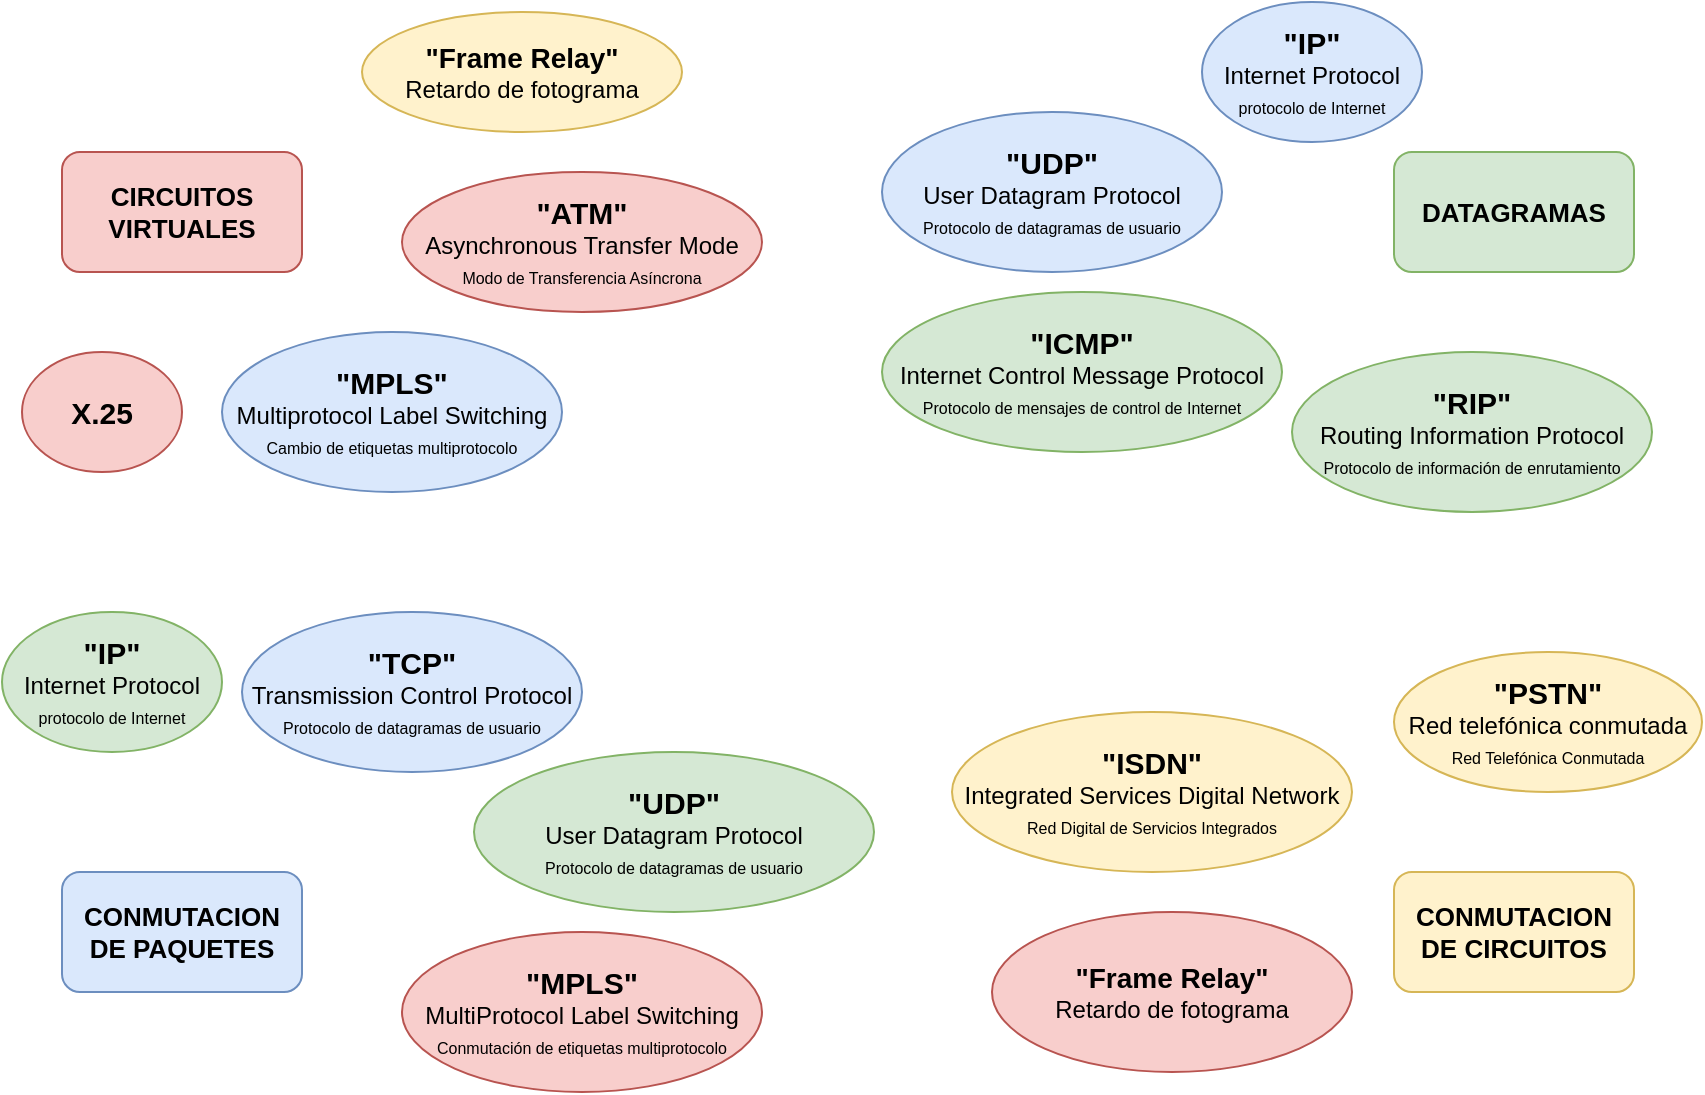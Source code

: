 <mxfile version="21.2.7" type="github">
  <diagram name="Página-1" id="kvOrPs9n3cCuiLqYlPqK">
    <mxGraphModel dx="1050" dy="619" grid="1" gridSize="10" guides="1" tooltips="1" connect="1" arrows="1" fold="1" page="1" pageScale="1" pageWidth="1169" pageHeight="827" math="0" shadow="0">
      <root>
        <mxCell id="0" />
        <mxCell id="1" parent="0" />
        <mxCell id="saOhNNOWypbbqMwhVQcl-1" value="DATAGRAMAS" style="rounded=1;whiteSpace=wrap;html=1;fillColor=#d5e8d4;strokeColor=#82b366;fontStyle=1;fontSize=13;" vertex="1" parent="1">
          <mxGeometry x="746" y="90" width="120" height="60" as="geometry" />
        </mxCell>
        <mxCell id="saOhNNOWypbbqMwhVQcl-2" value="CIRCUITOS VIRTUALES" style="rounded=1;whiteSpace=wrap;html=1;fillColor=#f8cecc;strokeColor=#b85450;fontStyle=1;fontSize=13;" vertex="1" parent="1">
          <mxGeometry x="80" y="90" width="120" height="60" as="geometry" />
        </mxCell>
        <mxCell id="saOhNNOWypbbqMwhVQcl-3" value="CONMUTACION DE PAQUETES" style="rounded=1;whiteSpace=wrap;html=1;fillColor=#dae8fc;strokeColor=#6c8ebf;fontStyle=1;fontSize=13;" vertex="1" parent="1">
          <mxGeometry x="80" y="450" width="120" height="60" as="geometry" />
        </mxCell>
        <mxCell id="saOhNNOWypbbqMwhVQcl-4" value="CONMUTACION DE CIRCUITOS" style="rounded=1;whiteSpace=wrap;html=1;fillColor=#fff2cc;strokeColor=#d6b656;fontStyle=1;fontSize=13;" vertex="1" parent="1">
          <mxGeometry x="746" y="450" width="120" height="60" as="geometry" />
        </mxCell>
        <mxCell id="saOhNNOWypbbqMwhVQcl-5" value="&lt;font style=&quot;border-color: var(--border-color); font-size: 14px;&quot;&gt;&lt;b&gt;&quot;Frame Relay&quot;&lt;/b&gt;&lt;/font&gt;&lt;br style=&quot;border-color: var(--border-color);&quot;&gt;&lt;font style=&quot;border-color: var(--border-color);&quot;&gt;Retardo de fotograma&lt;/font&gt;" style="ellipse;whiteSpace=wrap;html=1;fillColor=#fff2cc;strokeColor=#d6b656;" vertex="1" parent="1">
          <mxGeometry x="230" y="20" width="160" height="60" as="geometry" />
        </mxCell>
        <mxCell id="saOhNNOWypbbqMwhVQcl-6" value="&lt;font style=&quot;font-size: 15px;&quot;&gt;&lt;b&gt;&quot;ATM&quot;&lt;/b&gt;&lt;br&gt;&lt;/font&gt;Asynchronous Transfer Mode&lt;br&gt;&lt;font style=&quot;font-size: 8px;&quot;&gt;Modo de Transferencia Asíncrona&lt;/font&gt;" style="ellipse;whiteSpace=wrap;html=1;fillColor=#f8cecc;strokeColor=#b85450;" vertex="1" parent="1">
          <mxGeometry x="250" y="100" width="180" height="70" as="geometry" />
        </mxCell>
        <mxCell id="saOhNNOWypbbqMwhVQcl-7" value="&lt;b&gt;&lt;font style=&quot;font-size: 15px;&quot;&gt;X.25&lt;/font&gt;&lt;/b&gt;" style="ellipse;whiteSpace=wrap;html=1;fillColor=#f8cecc;strokeColor=#b85450;" vertex="1" parent="1">
          <mxGeometry x="60" y="190" width="80" height="60" as="geometry" />
        </mxCell>
        <mxCell id="saOhNNOWypbbqMwhVQcl-8" value="&lt;font style=&quot;font-size: 15px;&quot;&gt;&lt;b&gt;&quot;MPLS&quot;&lt;/b&gt;&lt;br&gt;&lt;/font&gt;&lt;font style=&quot;&quot;&gt;&lt;font style=&quot;font-size: 12px;&quot;&gt;Multiprotocol Label Switching&lt;/font&gt;&lt;br&gt;&lt;font style=&quot;font-size: 8px;&quot;&gt;Cambio de etiquetas multiprotocolo&lt;/font&gt;&lt;br&gt;&lt;/font&gt;" style="ellipse;whiteSpace=wrap;html=1;fillColor=#dae8fc;strokeColor=#6c8ebf;" vertex="1" parent="1">
          <mxGeometry x="160" y="180" width="170" height="80" as="geometry" />
        </mxCell>
        <mxCell id="saOhNNOWypbbqMwhVQcl-9" value="&lt;b&gt;&lt;font style=&quot;font-size: 15px;&quot;&gt;&quot;IP&quot;&lt;/font&gt;&lt;br&gt;&lt;/b&gt;Internet Protocol&lt;br&gt;&lt;font style=&quot;font-size: 8px;&quot;&gt;protocolo de Internet&lt;/font&gt;" style="ellipse;whiteSpace=wrap;html=1;fillColor=#dae8fc;strokeColor=#6c8ebf;" vertex="1" parent="1">
          <mxGeometry x="650" y="15" width="110" height="70" as="geometry" />
        </mxCell>
        <mxCell id="saOhNNOWypbbqMwhVQcl-10" value="&lt;b&gt;&lt;font style=&quot;font-size: 15px;&quot;&gt;&quot;UDP&quot;&lt;/font&gt;&lt;br&gt;&lt;/b&gt;User Datagram Protocol&lt;br&gt;&lt;font style=&quot;font-size: 8px;&quot;&gt;Protocolo de datagramas de usuario&lt;/font&gt;" style="ellipse;whiteSpace=wrap;html=1;fillColor=#dae8fc;strokeColor=#6c8ebf;" vertex="1" parent="1">
          <mxGeometry x="490" y="70" width="170" height="80" as="geometry" />
        </mxCell>
        <mxCell id="saOhNNOWypbbqMwhVQcl-11" value="&lt;font size=&quot;1&quot; style=&quot;border-color: var(--border-color);&quot;&gt;&lt;b style=&quot;font-size: 15px;&quot;&gt;&quot;ICMP&quot;&lt;/b&gt;&lt;/font&gt;&lt;br style=&quot;border-color: var(--border-color);&quot;&gt;Internet Control Message Protocol&lt;br style=&quot;border-color: var(--border-color);&quot;&gt;&lt;font style=&quot;border-color: var(--border-color); font-size: 8px;&quot;&gt;Protocolo de mensajes de control de Internet&lt;/font&gt;" style="ellipse;whiteSpace=wrap;html=1;fillColor=#d5e8d4;strokeColor=#82b366;" vertex="1" parent="1">
          <mxGeometry x="490" y="160" width="200" height="80" as="geometry" />
        </mxCell>
        <mxCell id="saOhNNOWypbbqMwhVQcl-12" value="&lt;font style=&quot;font-size: 15px;&quot;&gt;&lt;b&gt;&quot;RIP&quot;&lt;br&gt;&lt;/b&gt;&lt;/font&gt;&lt;font style=&quot;&quot;&gt;Routing Information Protocol&lt;br&gt;&lt;font style=&quot;font-size: 8px;&quot;&gt;Protocolo de información de enrutamiento&lt;/font&gt;&lt;br&gt;&lt;/font&gt;" style="ellipse;whiteSpace=wrap;html=1;fillColor=#d5e8d4;strokeColor=#82b366;" vertex="1" parent="1">
          <mxGeometry x="695" y="190" width="180" height="80" as="geometry" />
        </mxCell>
        <mxCell id="saOhNNOWypbbqMwhVQcl-13" value="&lt;font size=&quot;1&quot; style=&quot;&quot;&gt;&lt;b style=&quot;font-size: 15px;&quot;&gt;&quot;IP&quot;&lt;/b&gt;&lt;/font&gt;&lt;br&gt;Internet Protocol&lt;br&gt;&lt;font style=&quot;font-size: 8px;&quot;&gt;protocolo de Internet&lt;/font&gt;" style="ellipse;whiteSpace=wrap;html=1;fillColor=#d5e8d4;strokeColor=#82b366;" vertex="1" parent="1">
          <mxGeometry x="50" y="320" width="110" height="70" as="geometry" />
        </mxCell>
        <mxCell id="saOhNNOWypbbqMwhVQcl-14" value="&lt;b&gt;&lt;font style=&quot;font-size: 15px;&quot;&gt;&quot;TCP&quot;&lt;/font&gt;&lt;br&gt;&lt;/b&gt;Transmission Control Protocol&lt;br&gt;&lt;font style=&quot;font-size: 8px;&quot;&gt;Protocolo de datagramas de usuario&lt;/font&gt;" style="ellipse;whiteSpace=wrap;html=1;fillColor=#dae8fc;strokeColor=#6c8ebf;" vertex="1" parent="1">
          <mxGeometry x="170" y="320" width="170" height="80" as="geometry" />
        </mxCell>
        <mxCell id="saOhNNOWypbbqMwhVQcl-15" value="&lt;font style=&quot;font-size: 15px;&quot;&gt;&lt;font style=&quot;border-color: var(--border-color); font-size: 15px;&quot;&gt;&lt;b style=&quot;&quot;&gt;&quot;UDP&quot;&lt;/b&gt;&lt;/font&gt;&lt;br style=&quot;border-color: var(--border-color);&quot;&gt;&lt;/font&gt;User Datagram Protocol&lt;br style=&quot;border-color: var(--border-color);&quot;&gt;&lt;font style=&quot;border-color: var(--border-color); font-size: 8px;&quot;&gt;Protocolo de datagramas de usuario&lt;/font&gt;" style="ellipse;whiteSpace=wrap;html=1;fillColor=#d5e8d4;strokeColor=#82b366;" vertex="1" parent="1">
          <mxGeometry x="286" y="390" width="200" height="80" as="geometry" />
        </mxCell>
        <mxCell id="saOhNNOWypbbqMwhVQcl-16" value="&lt;b&gt;&lt;font style=&quot;font-size: 15px;&quot;&gt;&quot;MPLS&quot;&lt;/font&gt;&lt;br&gt;&lt;/b&gt;&lt;font style=&quot;&quot;&gt;MultiProtocol Label Switching&lt;br&gt;&lt;font style=&quot;font-size: 8px;&quot;&gt;Conmutación de etiquetas multiprotocolo&lt;/font&gt;&lt;br&gt;&lt;/font&gt;" style="ellipse;whiteSpace=wrap;html=1;fillColor=#f8cecc;strokeColor=#b85450;" vertex="1" parent="1">
          <mxGeometry x="250" y="480" width="180" height="80" as="geometry" />
        </mxCell>
        <mxCell id="saOhNNOWypbbqMwhVQcl-17" value="&lt;font style=&quot;font-size: 14px;&quot;&gt;&lt;b&gt;&quot;Frame Relay&quot;&lt;/b&gt;&lt;/font&gt;&lt;br&gt;&lt;font style=&quot;&quot;&gt;Retardo de fotograma&lt;br&gt;&lt;/font&gt;" style="ellipse;whiteSpace=wrap;html=1;fillColor=#f8cecc;strokeColor=#b85450;" vertex="1" parent="1">
          <mxGeometry x="545" y="470" width="180" height="80" as="geometry" />
        </mxCell>
        <mxCell id="saOhNNOWypbbqMwhVQcl-18" value="&lt;font style=&quot;font-size: 15px;&quot;&gt;&lt;font style=&quot;border-color: var(--border-color); font-size: 15px;&quot;&gt;&lt;b style=&quot;&quot;&gt;&quot;ISDN&quot;&lt;/b&gt;&lt;/font&gt;&lt;br style=&quot;border-color: var(--border-color);&quot;&gt;&lt;/font&gt;Integrated Services Digital Network&lt;br style=&quot;border-color: var(--border-color);&quot;&gt;&lt;font style=&quot;border-color: var(--border-color); font-size: 8px;&quot;&gt;Red Digital de Servicios Integrados&lt;/font&gt;" style="ellipse;whiteSpace=wrap;html=1;fillColor=#fff2cc;strokeColor=#d6b656;" vertex="1" parent="1">
          <mxGeometry x="525" y="370" width="200" height="80" as="geometry" />
        </mxCell>
        <mxCell id="saOhNNOWypbbqMwhVQcl-19" value="&lt;font size=&quot;1&quot; style=&quot;&quot;&gt;&lt;b style=&quot;font-size: 15px;&quot;&gt;&quot;PSTN&quot;&lt;/b&gt;&lt;/font&gt;&lt;br&gt;Red telefónica conmutada&lt;br&gt;&lt;font style=&quot;font-size: 8px;&quot;&gt;Red Telefónica Conmutada&lt;/font&gt;" style="ellipse;whiteSpace=wrap;html=1;fillColor=#fff2cc;strokeColor=#d6b656;" vertex="1" parent="1">
          <mxGeometry x="746" y="340" width="154" height="70" as="geometry" />
        </mxCell>
      </root>
    </mxGraphModel>
  </diagram>
</mxfile>
